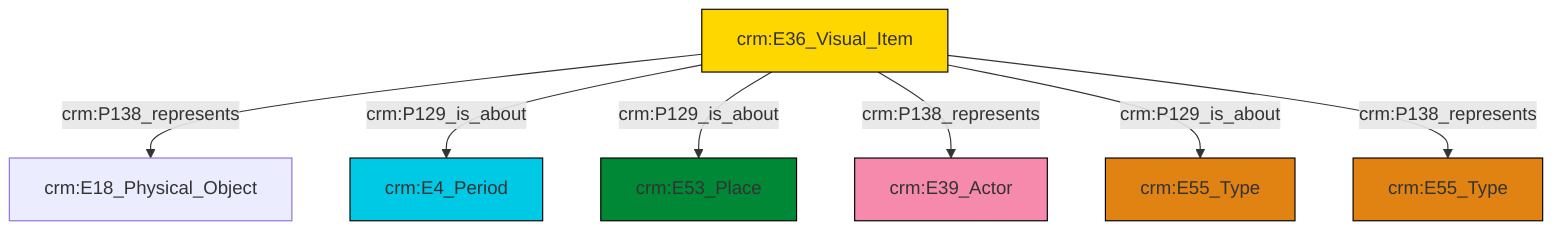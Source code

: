 graph TD
classDef Literal fill:#f2f2f2,stroke:#000000;
classDef CRM_Entity fill:#FFFFFF,stroke:#000000;
classDef Temporal_Entity fill:#00C9E6, stroke:#000000;
classDef Type fill:#E18312, stroke:#000000;
classDef Time-Span fill:#2C9C91, stroke:#000000;
classDef Appellation fill:#FFEB7F, stroke:#000000;
classDef Place fill:#008836, stroke:#000000;
classDef Persistent_Item fill:#B266B2, stroke:#000000;
classDef Conceptual_Object fill:#FFD700, stroke:#000000;
classDef Physical_Thing fill:#D2B48C, stroke:#000000;
classDef Actor fill:#f58aad, stroke:#000000;
classDef PC_Classes fill:#4ce600, stroke:#000000;
classDef Multi fill:#cccccc,stroke:#000000;

0["crm:E36_Visual_Item"]:::Conceptual_Object -->|crm:P138_represents| 1["crm:E18_Physical_Object"]:::Default
0["crm:E36_Visual_Item"]:::Conceptual_Object -->|crm:P129_is_about| 4["crm:E4_Period"]:::Temporal_Entity
0["crm:E36_Visual_Item"]:::Conceptual_Object -->|crm:P129_is_about| 2["crm:E53_Place"]:::Place
0["crm:E36_Visual_Item"]:::Conceptual_Object -->|crm:P138_represents| 8["crm:E39_Actor"]:::Actor
0["crm:E36_Visual_Item"]:::Conceptual_Object -->|crm:P129_is_about| 10["crm:E55_Type"]:::Type
0["crm:E36_Visual_Item"]:::Conceptual_Object -->|crm:P138_represents| 5["crm:E55_Type"]:::Type
